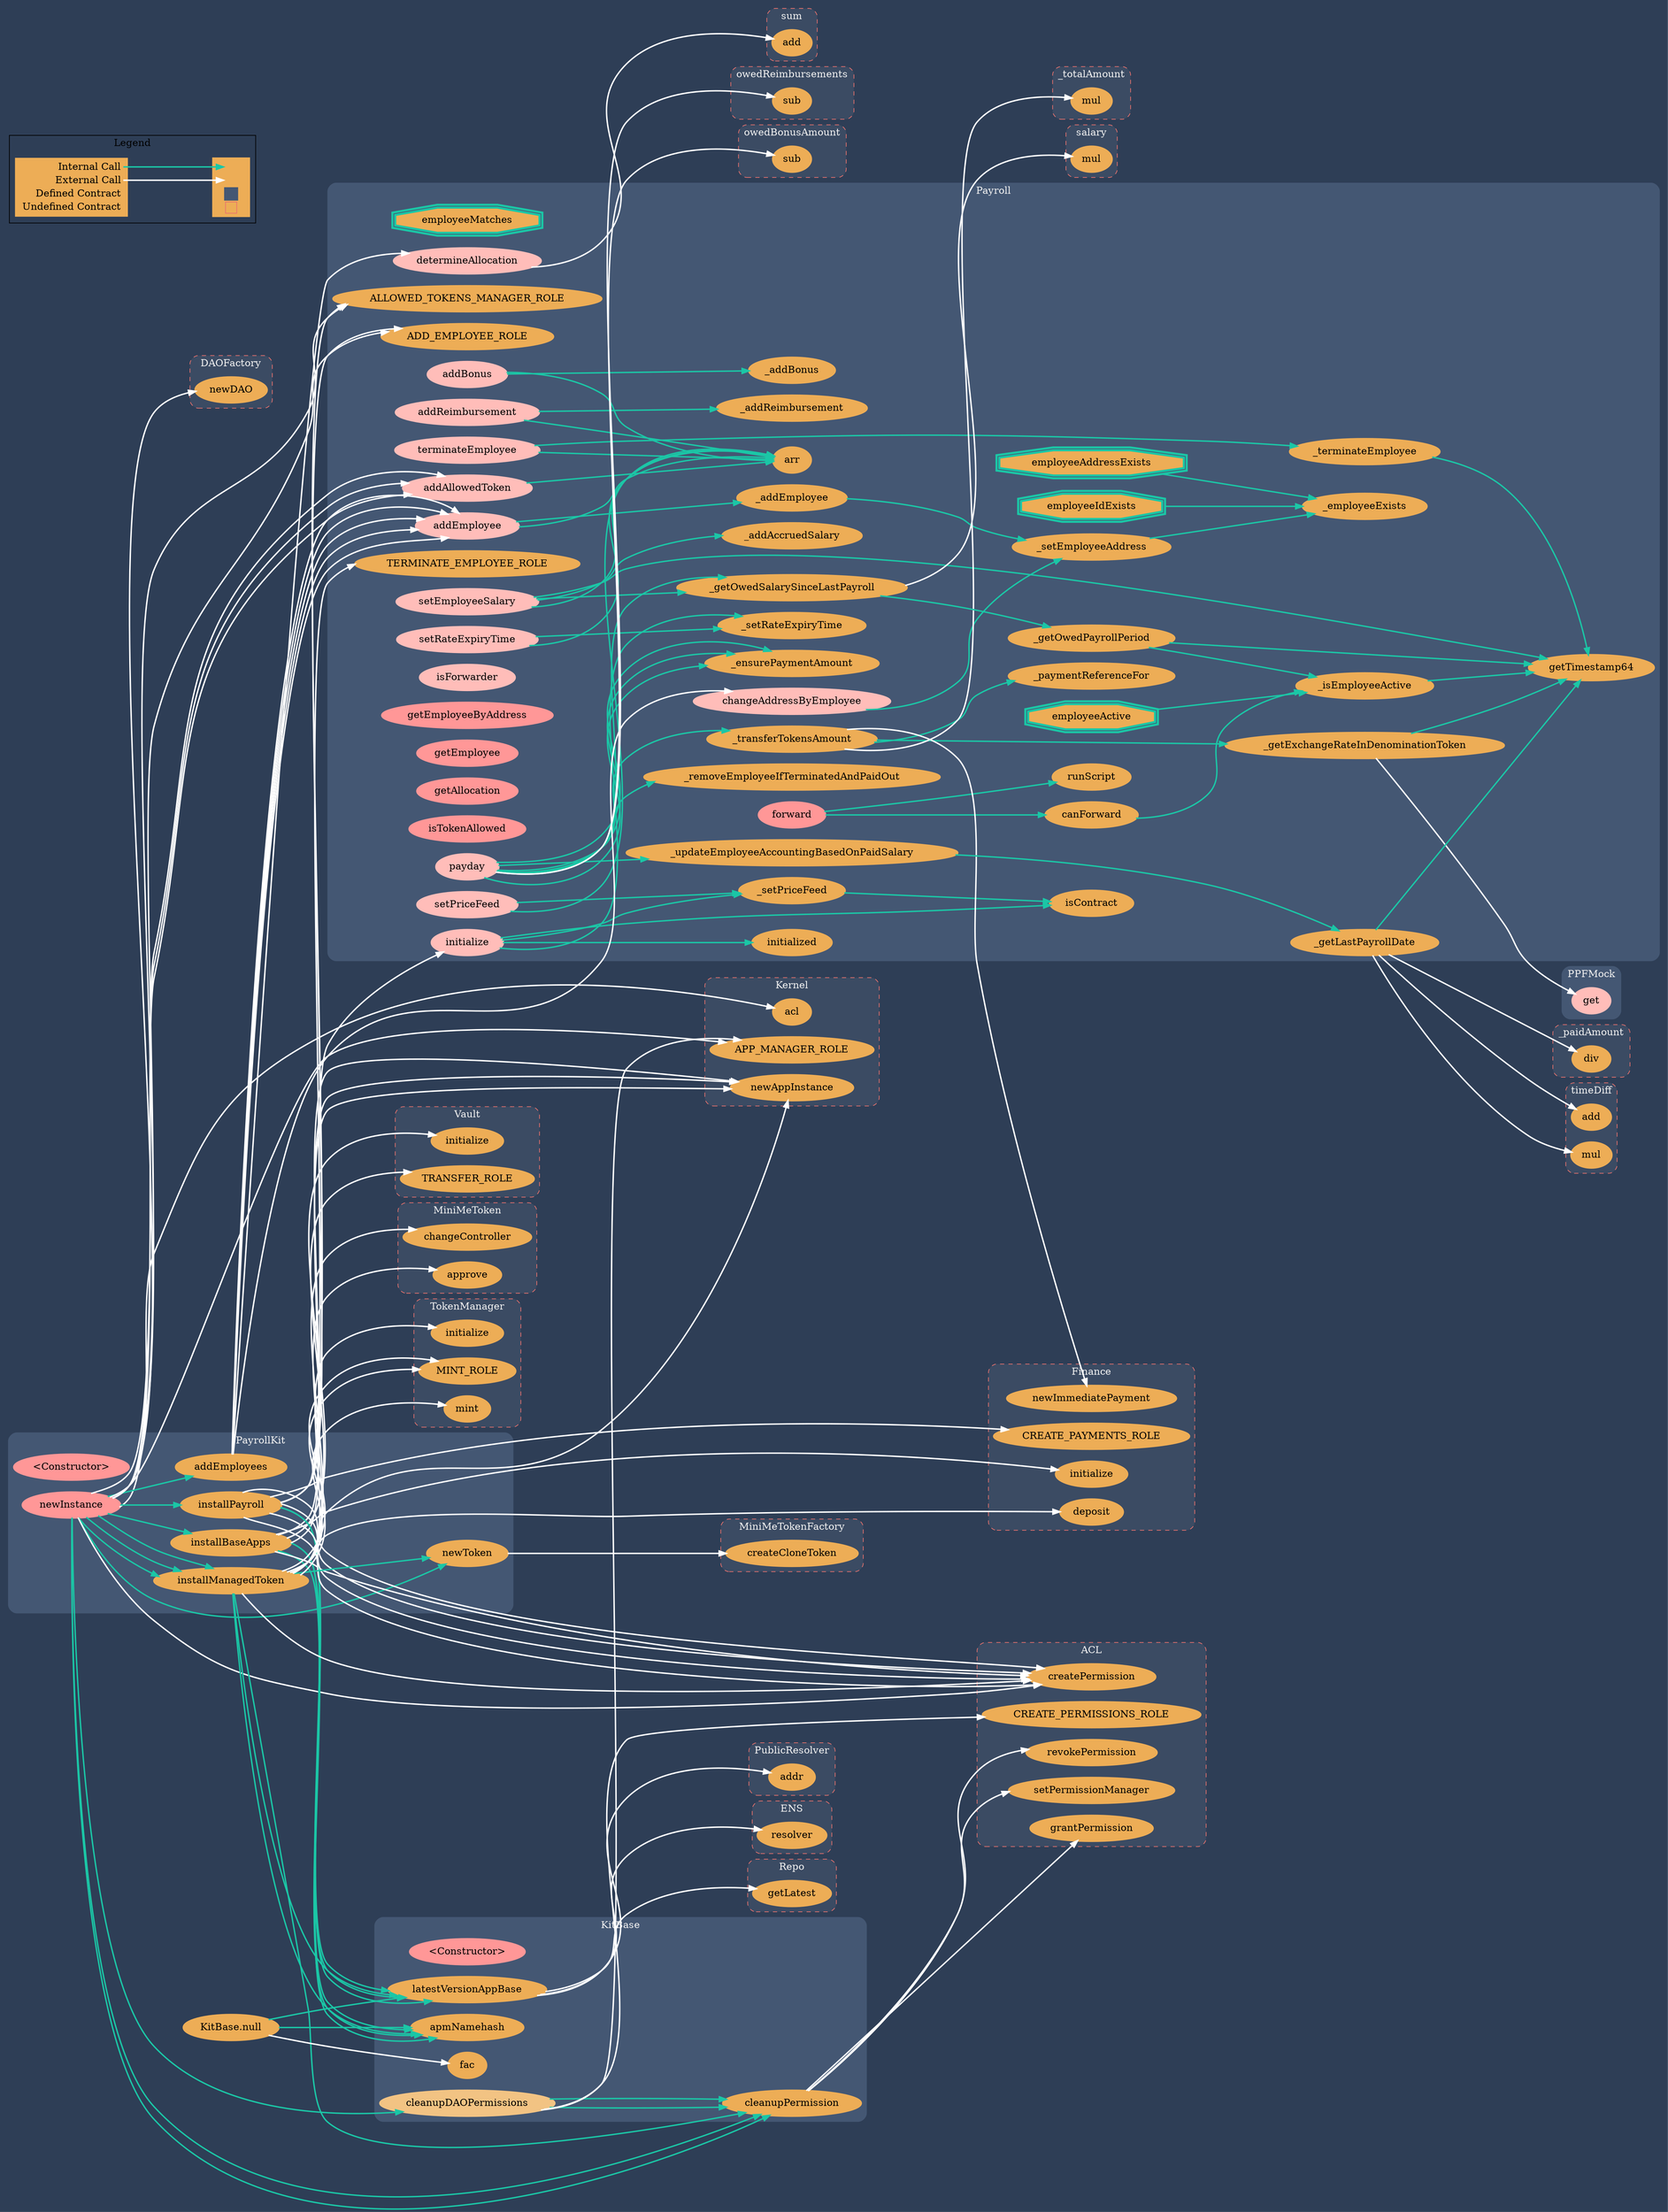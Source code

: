 digraph G {
  graph [ ratio = "auto", page = "100", compound =true, bgcolor = "#2e3e56" ];
  node [ style = "filled", fillcolor = "#edad56", color = "#edad56", penwidth =3 ];
  edge [ color = "#fcfcfc", penwidth =2, fontname = "helvetica Neue Ultra Light" ];
subgraph "clusterPayroll" {
  graph [ label = "Payroll", color = "#445773", fontcolor = "#f0f0f0", style = "rounded", bgcolor = "#445773" ];
  "Payroll.employeeAddressExists" [ label = "employeeAddressExists", color = "#1bc6a6", shape =doubleoctagon ];
  "Payroll.employeeIdExists" [ label = "employeeIdExists", color = "#1bc6a6", shape =doubleoctagon ];
  "Payroll.employeeActive" [ label = "employeeActive", color = "#1bc6a6", shape =doubleoctagon ];
  "Payroll.employeeMatches" [ label = "employeeMatches", color = "#1bc6a6", shape =doubleoctagon ];
  "Payroll.initialize" [ label = "initialize", color = "#ffbdb9", fillcolor = "#ffbdb9" ];
  "Payroll.addAllowedToken" [ label = "addAllowedToken", color = "#ffbdb9", fillcolor = "#ffbdb9" ];
  "Payroll.setPriceFeed" [ label = "setPriceFeed", color = "#ffbdb9", fillcolor = "#ffbdb9" ];
  "Payroll.setRateExpiryTime" [ label = "setRateExpiryTime", color = "#ffbdb9", fillcolor = "#ffbdb9" ];
  "Payroll.addEmployee" [ label = "addEmployee", color = "#ffbdb9", fillcolor = "#ffbdb9" ];
  "Payroll.addBonus" [ label = "addBonus", color = "#ffbdb9", fillcolor = "#ffbdb9" ];
  "Payroll.addReimbursement" [ label = "addReimbursement", color = "#ffbdb9", fillcolor = "#ffbdb9" ];
  "Payroll.setEmployeeSalary" [ label = "setEmployeeSalary", color = "#ffbdb9", fillcolor = "#ffbdb9" ];
  "Payroll.terminateEmployee" [ label = "terminateEmployee", color = "#ffbdb9", fillcolor = "#ffbdb9" ];
  "Payroll.changeAddressByEmployee" [ label = "changeAddressByEmployee", color = "#ffbdb9", fillcolor = "#ffbdb9" ];
  "Payroll.determineAllocation" [ label = "determineAllocation", color = "#ffbdb9", fillcolor = "#ffbdb9" ];
  "Payroll.payday" [ label = "payday", color = "#ffbdb9", fillcolor = "#ffbdb9" ];
  "Payroll.isForwarder" [ label = "isForwarder", color = "#ffbdb9", fillcolor = "#ffbdb9" ];
  "Payroll.forward" [ label = "forward", color = "#FF9797", fillcolor = "#FF9797" ];
  "Payroll.canForward" [ label = "canForward" ];
  "Payroll.getEmployeeByAddress" [ label = "getEmployeeByAddress", color = "#FF9797", fillcolor = "#FF9797" ];
  "Payroll.getEmployee" [ label = "getEmployee", color = "#FF9797", fillcolor = "#FF9797" ];
  "Payroll.getAllocation" [ label = "getAllocation", color = "#FF9797", fillcolor = "#FF9797" ];
  "Payroll.isTokenAllowed" [ label = "isTokenAllowed", color = "#FF9797", fillcolor = "#FF9797" ];
  "Payroll._setPriceFeed" [ label = "_setPriceFeed" ];
  "Payroll._setRateExpiryTime" [ label = "_setRateExpiryTime" ];
  "Payroll._addEmployee" [ label = "_addEmployee" ];
  "Payroll._addBonus" [ label = "_addBonus" ];
  "Payroll._addReimbursement" [ label = "_addReimbursement" ];
  "Payroll._addAccruedSalary" [ label = "_addAccruedSalary" ];
  "Payroll._setEmployeeAddress" [ label = "_setEmployeeAddress" ];
  "Payroll._terminateEmployee" [ label = "_terminateEmployee" ];
  "Payroll._transferTokensAmount" [ label = "_transferTokensAmount" ];
  "Payroll._removeEmployeeIfTerminatedAndPaidOut" [ label = "_removeEmployeeIfTerminatedAndPaidOut" ];
  "Payroll._updateEmployeeAccountingBasedOnPaidSalary" [ label = "_updateEmployeeAccountingBasedOnPaidSalary" ];
  "Payroll._employeeExists" [ label = "_employeeExists" ];
  "Payroll._isEmployeeActive" [ label = "_isEmployeeActive" ];
  "Payroll._getExchangeRateInDenominationToken" [ label = "_getExchangeRateInDenominationToken" ];
  "Payroll._getLastPayrollDate" [ label = "_getLastPayrollDate" ];
  "Payroll._getOwedSalarySinceLastPayroll" [ label = "_getOwedSalarySinceLastPayroll" ];
  "Payroll._getOwedPayrollPeriod" [ label = "_getOwedPayrollPeriod" ];
  "Payroll._paymentReferenceFor" [ label = "_paymentReferenceFor" ];
  "Payroll._ensurePaymentAmount" [ label = "_ensurePaymentAmount" ];
  "Payroll.initialized" [ label = "initialized" ];
  "Payroll.isContract" [ label = "isContract" ];
  "Payroll.arr" [ label = "arr" ];
  "Payroll.getTimestamp64" [ label = "getTimestamp64" ];
  "Payroll.runScript" [ label = "runScript" ];
  "Payroll.ALLOWED_TOKENS_MANAGER_ROLE" [ label = "ALLOWED_TOKENS_MANAGER_ROLE" ];
  "Payroll.ADD_EMPLOYEE_ROLE" [ label = "ADD_EMPLOYEE_ROLE" ];
  "Payroll.TERMINATE_EMPLOYEE_ROLE" [ label = "TERMINATE_EMPLOYEE_ROLE" ];
}

subgraph "clusterPPFMock" {
  graph [ label = "PPFMock", color = "#445773", fontcolor = "#f0f0f0", style = "rounded", bgcolor = "#445773" ];
  "IFeed.get" [ label = "get", color = "#ffbdb9", fillcolor = "#ffbdb9" ];
}

subgraph "clusterKitBase" {
  graph [ label = "KitBase", color = "#445773", fontcolor = "#f0f0f0", style = "rounded", bgcolor = "#445773" ];
  "KitBase.<Constructor>" [ label = "<Constructor>", color = "#FF9797", fillcolor = "#FF9797" ];
  "KitBase.latestVersionAppBase" [ label = "latestVersionAppBase" ];
  "KitBase.cleanupDAOPermissions" [ label = "cleanupDAOPermissions", color = "#f2c383", fillcolor = "#f2c383" ];
  "KitBase.cleanupPermission" [ label = "cleanupPermission" ];
  "KitBase.apmNamehash" [ label = "apmNamehash" ];
  "KitBase.fac" [ label = "fac" ];
}

subgraph "clusterPayrollKit" {
  graph [ label = "PayrollKit", color = "#445773", fontcolor = "#f0f0f0", style = "rounded", bgcolor = "#445773" ];
  "PayrollKit.<Constructor>" [ label = "<Constructor>", color = "#FF9797", fillcolor = "#FF9797" ];
  "PayrollKit.newInstance" [ label = "newInstance", color = "#FF9797", fillcolor = "#FF9797" ];
  "PayrollKit.installBaseApps" [ label = "installBaseApps" ];
  "PayrollKit.installPayroll" [ label = "installPayroll" ];
  "PayrollKit.installManagedToken" [ label = "installManagedToken" ];
  "PayrollKit.newToken" [ label = "newToken" ];
  "PayrollKit.addEmployees" [ label = "addEmployees" ];
}

subgraph "clustersum" {
  graph [ label = "sum", color = "#e8726d", fontcolor = "#f0f0f0", style = "rounded,dashed", bgcolor = "#3b4b63" ];
  "sum.add" [ label = "add" ];
}

subgraph "clusterowedReimbursements" {
  graph [ label = "owedReimbursements", color = "#e8726d", fontcolor = "#f0f0f0", style = "rounded,dashed", bgcolor = "#3b4b63" ];
  "owedReimbursements.sub" [ label = "sub" ];
}

subgraph "clusterowedBonusAmount" {
  graph [ label = "owedBonusAmount", color = "#e8726d", fontcolor = "#f0f0f0", style = "rounded,dashed", bgcolor = "#3b4b63" ];
  "owedBonusAmount.sub" [ label = "sub" ];
}

subgraph "cluster_totalAmount" {
  graph [ label = "_totalAmount", color = "#e8726d", fontcolor = "#f0f0f0", style = "rounded,dashed", bgcolor = "#3b4b63" ];
  "_totalAmount.mul" [ label = "mul" ];
}

subgraph "clusterFinance" {
  graph [ label = "Finance", color = "#e8726d", fontcolor = "#f0f0f0", style = "rounded,dashed", bgcolor = "#3b4b63" ];
  "Finance.newImmediatePayment" [ label = "newImmediatePayment" ];
  "Finance.initialize" [ label = "initialize" ];
  "Finance.CREATE_PAYMENTS_ROLE" [ label = "CREATE_PAYMENTS_ROLE" ];
  "Finance.deposit" [ label = "deposit" ];
}

subgraph "clusterIFeed" {
  graph [ label = "IFeed", color = "#e8726d", fontcolor = "#f0f0f0", style = "rounded,dashed", bgcolor = "#3b4b63" ];
  "IFeed.get" [ label = "get" ];
}

subgraph "cluster_paidAmount" {
  graph [ label = "_paidAmount", color = "#e8726d", fontcolor = "#f0f0f0", style = "rounded,dashed", bgcolor = "#3b4b63" ];
  "_paidAmount.div" [ label = "div" ];
}

subgraph "clustertimeDiff" {
  graph [ label = "timeDiff", color = "#e8726d", fontcolor = "#f0f0f0", style = "rounded,dashed", bgcolor = "#3b4b63" ];
  "timeDiff.mul" [ label = "mul" ];
  "timeDiff.add" [ label = "add" ];
}

subgraph "clustersalary" {
  graph [ label = "salary", color = "#e8726d", fontcolor = "#f0f0f0", style = "rounded,dashed", bgcolor = "#3b4b63" ];
  "salary.mul" [ label = "mul" ];
}

subgraph "clusterPublicResolver" {
  graph [ label = "PublicResolver", color = "#e8726d", fontcolor = "#f0f0f0", style = "rounded,dashed", bgcolor = "#3b4b63" ];
  "PublicResolver.addr" [ label = "addr" ];
}

subgraph "clusterENS" {
  graph [ label = "ENS", color = "#e8726d", fontcolor = "#f0f0f0", style = "rounded,dashed", bgcolor = "#3b4b63" ];
  "ENS.resolver" [ label = "resolver" ];
}

subgraph "clusterRepo" {
  graph [ label = "Repo", color = "#e8726d", fontcolor = "#f0f0f0", style = "rounded,dashed", bgcolor = "#3b4b63" ];
  "Repo.getLatest" [ label = "getLatest" ];
}

subgraph "clusterKernel" {
  graph [ label = "Kernel", color = "#e8726d", fontcolor = "#f0f0f0", style = "rounded,dashed", bgcolor = "#3b4b63" ];
  "Kernel.APP_MANAGER_ROLE" [ label = "APP_MANAGER_ROLE" ];
  "Kernel.acl" [ label = "acl" ];
  "Kernel.newAppInstance" [ label = "newAppInstance" ];
}

subgraph "clusterACL" {
  graph [ label = "ACL", color = "#e8726d", fontcolor = "#f0f0f0", style = "rounded,dashed", bgcolor = "#3b4b63" ];
  "ACL.CREATE_PERMISSIONS_ROLE" [ label = "CREATE_PERMISSIONS_ROLE" ];
  "ACL.grantPermission" [ label = "grantPermission" ];
  "ACL.revokePermission" [ label = "revokePermission" ];
  "ACL.setPermissionManager" [ label = "setPermissionManager" ];
  "ACL.createPermission" [ label = "createPermission" ];
}

subgraph "clusterDAOFactory" {
  graph [ label = "DAOFactory", color = "#e8726d", fontcolor = "#f0f0f0", style = "rounded,dashed", bgcolor = "#3b4b63" ];
  "DAOFactory.newDAO" [ label = "newDAO" ];
}

subgraph "clusterVault" {
  graph [ label = "Vault", color = "#e8726d", fontcolor = "#f0f0f0", style = "rounded,dashed", bgcolor = "#3b4b63" ];
  "Vault.initialize" [ label = "initialize" ];
  "Vault.TRANSFER_ROLE" [ label = "TRANSFER_ROLE" ];
}

subgraph "clusterMiniMeToken" {
  graph [ label = "MiniMeToken", color = "#e8726d", fontcolor = "#f0f0f0", style = "rounded,dashed", bgcolor = "#3b4b63" ];
  "MiniMeToken.changeController" [ label = "changeController" ];
  "MiniMeToken.approve" [ label = "approve" ];
}

subgraph "clusterTokenManager" {
  graph [ label = "TokenManager", color = "#e8726d", fontcolor = "#f0f0f0", style = "rounded,dashed", bgcolor = "#3b4b63" ];
  "TokenManager.initialize" [ label = "initialize" ];
  "TokenManager.MINT_ROLE" [ label = "MINT_ROLE" ];
  "TokenManager.mint" [ label = "mint" ];
}

subgraph "clusterMiniMeTokenFactory" {
  graph [ label = "MiniMeTokenFactory", color = "#e8726d", fontcolor = "#f0f0f0", style = "rounded,dashed", bgcolor = "#3b4b63" ];
  "MiniMeTokenFactory.createCloneToken" [ label = "createCloneToken" ];
}

  "Payroll.employeeAddressExists";
  "Payroll._employeeExists";
  "Payroll.employeeIdExists";
  "Payroll.employeeActive";
  "Payroll._isEmployeeActive";
  "Payroll.initialize";
  "Payroll.initialized";
  "Payroll.isContract";
  "Payroll._setPriceFeed";
  "Payroll._setRateExpiryTime";
  "Payroll.addAllowedToken";
  "Payroll.arr";
  "Payroll.setPriceFeed";
  "Payroll.setRateExpiryTime";
  "Payroll.addEmployee";
  "Payroll._addEmployee";
  "Payroll.addBonus";
  "Payroll._addBonus";
  "Payroll.addReimbursement";
  "Payroll._addReimbursement";
  "Payroll.setEmployeeSalary";
  "Payroll._getOwedSalarySinceLastPayroll";
  "Payroll._addAccruedSalary";
  "Payroll.getTimestamp64";
  "Payroll.terminateEmployee";
  "Payroll._terminateEmployee";
  "Payroll.changeAddressByEmployee";
  "Payroll._setEmployeeAddress";
  "Payroll.determineAllocation";
  "sum.add";
  "Payroll.payday";
  "Payroll._ensurePaymentAmount";
  "Payroll._updateEmployeeAccountingBasedOnPaidSalary";
  "owedReimbursements.sub";
  "owedBonusAmount.sub";
  "Payroll._transferTokensAmount";
  "Payroll._removeEmployeeIfTerminatedAndPaidOut";
  "Payroll.forward";
  "Payroll.canForward";
  "Payroll.runScript";
  "Payroll._paymentReferenceFor";
  "Payroll._getExchangeRateInDenominationToken";
  "_totalAmount.mul";
  "Finance.newImmediatePayment";
  "Payroll._getLastPayrollDate";
  "IFeed.get";
  "_paidAmount.div";
  "timeDiff.mul";
  "timeDiff.add";
  "Payroll._getOwedPayrollPeriod";
  "salary.mul";
  "KitBase.null";
  "KitBase.apmNamehash";
  "KitBase.fac";
  "KitBase.latestVersionAppBase";
  "PublicResolver.addr";
  "ENS.resolver";
  "Repo.getLatest";
  "KitBase.cleanupDAOPermissions";
  "KitBase.cleanupPermission";
  "Kernel.APP_MANAGER_ROLE";
  "ACL.CREATE_PERMISSIONS_ROLE";
  "ACL.grantPermission";
  "ACL.revokePermission";
  "ACL.setPermissionManager";
  "PayrollKit.newInstance";
  "DAOFactory.newDAO";
  "Kernel.acl";
  "PayrollKit.newToken";
  "ACL.createPermission";
  "PayrollKit.installBaseApps";
  "PayrollKit.installPayroll";
  "PayrollKit.installManagedToken";
  "PayrollKit.addEmployees";
  "Payroll.ALLOWED_TOKENS_MANAGER_ROLE";
  "Payroll.ADD_EMPLOYEE_ROLE";
  "Kernel.newAppInstance";
  "Vault.initialize";
  "Finance.initialize";
  "Vault.TRANSFER_ROLE";
  "Finance.CREATE_PAYMENTS_ROLE";
  "Payroll.TERMINATE_EMPLOYEE_ROLE";
  "MiniMeToken.changeController";
  "TokenManager.initialize";
  "TokenManager.MINT_ROLE";
  "TokenManager.mint";
  "MiniMeToken.approve";
  "Finance.deposit";
  "MiniMeTokenFactory.createCloneToken";
  "Payroll.employeeAddressExists" -> "Payroll._employeeExists" [ color = "#1bc6a6" ];
  "Payroll.employeeIdExists" -> "Payroll._employeeExists" [ color = "#1bc6a6" ];
  "Payroll.employeeActive" -> "Payroll._isEmployeeActive" [ color = "#1bc6a6" ];
  "Payroll.initialize" -> "Payroll.initialized" [ color = "#1bc6a6" ];
  "Payroll.initialize" -> "Payroll.isContract" [ color = "#1bc6a6" ];
  "Payroll.initialize" -> "Payroll._setPriceFeed" [ color = "#1bc6a6" ];
  "Payroll.initialize" -> "Payroll._setRateExpiryTime" [ color = "#1bc6a6" ];
  "Payroll.addAllowedToken" -> "Payroll.arr" [ color = "#1bc6a6" ];
  "Payroll.setPriceFeed" -> "Payroll._setPriceFeed" [ color = "#1bc6a6" ];
  "Payroll.setPriceFeed" -> "Payroll.arr" [ color = "#1bc6a6" ];
  "Payroll.setRateExpiryTime" -> "Payroll._setRateExpiryTime" [ color = "#1bc6a6" ];
  "Payroll.setRateExpiryTime" -> "Payroll.arr" [ color = "#1bc6a6" ];
  "Payroll.addEmployee" -> "Payroll._addEmployee" [ color = "#1bc6a6" ];
  "Payroll.addEmployee" -> "Payroll.arr" [ color = "#1bc6a6" ];
  "Payroll.addBonus" -> "Payroll._addBonus" [ color = "#1bc6a6" ];
  "Payroll.addBonus" -> "Payroll.arr" [ color = "#1bc6a6" ];
  "Payroll.addReimbursement" -> "Payroll._addReimbursement" [ color = "#1bc6a6" ];
  "Payroll.addReimbursement" -> "Payroll.arr" [ color = "#1bc6a6" ];
  "Payroll.setEmployeeSalary" -> "Payroll._getOwedSalarySinceLastPayroll" [ color = "#1bc6a6" ];
  "Payroll.setEmployeeSalary" -> "Payroll._addAccruedSalary" [ color = "#1bc6a6" ];
  "Payroll.setEmployeeSalary" -> "Payroll.getTimestamp64" [ color = "#1bc6a6" ];
  "Payroll.setEmployeeSalary" -> "Payroll.arr" [ color = "#1bc6a6" ];
  "Payroll.terminateEmployee" -> "Payroll._terminateEmployee" [ color = "#1bc6a6" ];
  "Payroll.terminateEmployee" -> "Payroll.arr" [ color = "#1bc6a6" ];
  "Payroll.changeAddressByEmployee" -> "Payroll._setEmployeeAddress" [ color = "#1bc6a6" ];
  "Payroll.determineAllocation" -> "sum.add" [ color = "white" ];
  "Payroll.payday" -> "Payroll._getOwedSalarySinceLastPayroll" [ color = "#1bc6a6" ];
  "Payroll.payday" -> "Payroll._ensurePaymentAmount" [ color = "#1bc6a6" ];
  "Payroll.payday" -> "Payroll._updateEmployeeAccountingBasedOnPaidSalary" [ color = "#1bc6a6" ];
  "Payroll.payday" -> "Payroll._ensurePaymentAmount" [ color = "#1bc6a6" ];
  "Payroll.payday" -> "owedReimbursements.sub" [ color = "white" ];
  "Payroll.payday" -> "Payroll._ensurePaymentAmount" [ color = "#1bc6a6" ];
  "Payroll.payday" -> "owedBonusAmount.sub" [ color = "white" ];
  "Payroll.payday" -> "Payroll._transferTokensAmount" [ color = "#1bc6a6" ];
  "Payroll.payday" -> "Payroll._removeEmployeeIfTerminatedAndPaidOut" [ color = "#1bc6a6" ];
  "Payroll.forward" -> "Payroll.canForward" [ color = "#1bc6a6" ];
  "Payroll.forward" -> "Payroll.runScript" [ color = "#1bc6a6" ];
  "Payroll.canForward" -> "Payroll._isEmployeeActive" [ color = "#1bc6a6" ];
  "Payroll._setPriceFeed" -> "Payroll.isContract" [ color = "#1bc6a6" ];
  "Payroll._addEmployee" -> "Payroll._setEmployeeAddress" [ color = "#1bc6a6" ];
  "Payroll._setEmployeeAddress" -> "Payroll._employeeExists" [ color = "#1bc6a6" ];
  "Payroll._terminateEmployee" -> "Payroll.getTimestamp64" [ color = "#1bc6a6" ];
  "Payroll._transferTokensAmount" -> "Payroll._paymentReferenceFor" [ color = "#1bc6a6" ];
  "Payroll._transferTokensAmount" -> "Payroll._getExchangeRateInDenominationToken" [ color = "#1bc6a6" ];
  "Payroll._transferTokensAmount" -> "_totalAmount.mul" [ color = "white" ];
  "Payroll._transferTokensAmount" -> "Finance.newImmediatePayment" [ color = "white" ];
  "Payroll._updateEmployeeAccountingBasedOnPaidSalary" -> "Payroll._getLastPayrollDate" [ color = "#1bc6a6" ];
  "Payroll._isEmployeeActive" -> "Payroll.getTimestamp64" [ color = "#1bc6a6" ];
  "Payroll._getExchangeRateInDenominationToken" -> "IFeed.get" [ color = "white" ];
  "Payroll._getExchangeRateInDenominationToken" -> "Payroll.getTimestamp64" [ color = "#1bc6a6" ];
  "Payroll._getLastPayrollDate" -> "_paidAmount.div" [ color = "white" ];
  "Payroll._getLastPayrollDate" -> "timeDiff.mul" [ color = "white" ];
  "Payroll._getLastPayrollDate" -> "timeDiff.add" [ color = "white" ];
  "Payroll._getLastPayrollDate" -> "Payroll.getTimestamp64" [ color = "#1bc6a6" ];
  "Payroll._getOwedSalarySinceLastPayroll" -> "Payroll._getOwedPayrollPeriod" [ color = "#1bc6a6" ];
  "Payroll._getOwedSalarySinceLastPayroll" -> "salary.mul" [ color = "white" ];
  "Payroll._getOwedPayrollPeriod" -> "Payroll._isEmployeeActive" [ color = "#1bc6a6" ];
  "Payroll._getOwedPayrollPeriod" -> "Payroll.getTimestamp64" [ color = "#1bc6a6" ];
  "KitBase.null" -> "KitBase.apmNamehash" [ color = "#1bc6a6" ];
  "KitBase.null" -> "KitBase.fac" [ color = "white" ];
  "KitBase.null" -> "KitBase.latestVersionAppBase" [ color = "#1bc6a6" ];
  "KitBase.latestVersionAppBase" -> "PublicResolver.addr" [ color = "white" ];
  "KitBase.latestVersionAppBase" -> "ENS.resolver" [ color = "white" ];
  "KitBase.latestVersionAppBase" -> "Repo.getLatest" [ color = "white" ];
  "KitBase.cleanupDAOPermissions" -> "KitBase.cleanupPermission" [ color = "#1bc6a6" ];
  "KitBase.cleanupDAOPermissions" -> "Kernel.APP_MANAGER_ROLE" [ color = "white" ];
  "KitBase.cleanupDAOPermissions" -> "KitBase.cleanupPermission" [ color = "#1bc6a6" ];
  "KitBase.cleanupDAOPermissions" -> "ACL.CREATE_PERMISSIONS_ROLE" [ color = "white" ];
  "KitBase.cleanupPermission" -> "ACL.grantPermission" [ color = "white" ];
  "KitBase.cleanupPermission" -> "ACL.revokePermission" [ color = "white" ];
  "KitBase.cleanupPermission" -> "ACL.setPermissionManager" [ color = "white" ];
  "PayrollKit.newInstance" -> "DAOFactory.newDAO" [ color = "white" ];
  "PayrollKit.newInstance" -> "Kernel.acl" [ color = "white" ];
  "PayrollKit.newInstance" -> "PayrollKit.newToken" [ color = "#1bc6a6" ];
  "PayrollKit.newInstance" -> "ACL.createPermission" [ color = "white" ];
  "PayrollKit.newInstance" -> "Kernel.APP_MANAGER_ROLE" [ color = "white" ];
  "PayrollKit.newInstance" -> "PayrollKit.installBaseApps" [ color = "#1bc6a6" ];
  "PayrollKit.newInstance" -> "PayrollKit.installPayroll" [ color = "#1bc6a6" ];
  "PayrollKit.newInstance" -> "PayrollKit.installManagedToken" [ color = "#1bc6a6" ];
  "PayrollKit.newInstance" -> "Payroll.addAllowedToken" [ color = "white" ];
  "PayrollKit.newInstance" -> "PayrollKit.installManagedToken" [ color = "#1bc6a6" ];
  "PayrollKit.newInstance" -> "Payroll.addAllowedToken" [ color = "white" ];
  "PayrollKit.newInstance" -> "PayrollKit.installManagedToken" [ color = "#1bc6a6" ];
  "PayrollKit.newInstance" -> "Payroll.addAllowedToken" [ color = "white" ];
  "PayrollKit.newInstance" -> "PayrollKit.addEmployees" [ color = "#1bc6a6" ];
  "PayrollKit.newInstance" -> "KitBase.cleanupDAOPermissions" [ color = "#1bc6a6" ];
  "PayrollKit.newInstance" -> "KitBase.cleanupPermission" [ color = "#1bc6a6" ];
  "PayrollKit.newInstance" -> "Payroll.ALLOWED_TOKENS_MANAGER_ROLE" [ color = "white" ];
  "PayrollKit.newInstance" -> "KitBase.cleanupPermission" [ color = "#1bc6a6" ];
  "PayrollKit.newInstance" -> "Payroll.ADD_EMPLOYEE_ROLE" [ color = "white" ];
  "PayrollKit.installBaseApps" -> "KitBase.apmNamehash" [ color = "#1bc6a6" ];
  "PayrollKit.installBaseApps" -> "KitBase.apmNamehash" [ color = "#1bc6a6" ];
  "PayrollKit.installBaseApps" -> "Kernel.newAppInstance" [ color = "white" ];
  "PayrollKit.installBaseApps" -> "KitBase.latestVersionAppBase" [ color = "#1bc6a6" ];
  "PayrollKit.installBaseApps" -> "Kernel.newAppInstance" [ color = "white" ];
  "PayrollKit.installBaseApps" -> "KitBase.latestVersionAppBase" [ color = "#1bc6a6" ];
  "PayrollKit.installBaseApps" -> "Vault.initialize" [ color = "white" ];
  "PayrollKit.installBaseApps" -> "Finance.initialize" [ color = "white" ];
  "PayrollKit.installBaseApps" -> "ACL.createPermission" [ color = "white" ];
  "PayrollKit.installBaseApps" -> "Vault.TRANSFER_ROLE" [ color = "white" ];
  "PayrollKit.installPayroll" -> "KitBase.apmNamehash" [ color = "#1bc6a6" ];
  "PayrollKit.installPayroll" -> "Kernel.newAppInstance" [ color = "white" ];
  "PayrollKit.installPayroll" -> "KitBase.latestVersionAppBase" [ color = "#1bc6a6" ];
  "PayrollKit.installPayroll" -> "Payroll.initialize" [ color = "white" ];
  "PayrollKit.installPayroll" -> "ACL.createPermission" [ color = "white" ];
  "PayrollKit.installPayroll" -> "Finance.CREATE_PAYMENTS_ROLE" [ color = "white" ];
  "PayrollKit.installPayroll" -> "ACL.createPermission" [ color = "white" ];
  "PayrollKit.installPayroll" -> "Payroll.TERMINATE_EMPLOYEE_ROLE" [ color = "white" ];
  "PayrollKit.installPayroll" -> "ACL.createPermission" [ color = "white" ];
  "PayrollKit.installPayroll" -> "Payroll.ALLOWED_TOKENS_MANAGER_ROLE" [ color = "white" ];
  "PayrollKit.installPayroll" -> "ACL.createPermission" [ color = "white" ];
  "PayrollKit.installPayroll" -> "Payroll.ADD_EMPLOYEE_ROLE" [ color = "white" ];
  "PayrollKit.installManagedToken" -> "KitBase.apmNamehash" [ color = "#1bc6a6" ];
  "PayrollKit.installManagedToken" -> "PayrollKit.newToken" [ color = "#1bc6a6" ];
  "PayrollKit.installManagedToken" -> "Kernel.newAppInstance" [ color = "white" ];
  "PayrollKit.installManagedToken" -> "KitBase.latestVersionAppBase" [ color = "#1bc6a6" ];
  "PayrollKit.installManagedToken" -> "MiniMeToken.changeController" [ color = "white" ];
  "PayrollKit.installManagedToken" -> "TokenManager.initialize" [ color = "white" ];
  "PayrollKit.installManagedToken" -> "ACL.createPermission" [ color = "white" ];
  "PayrollKit.installManagedToken" -> "TokenManager.MINT_ROLE" [ color = "white" ];
  "PayrollKit.installManagedToken" -> "TokenManager.mint" [ color = "white" ];
  "PayrollKit.installManagedToken" -> "MiniMeToken.approve" [ color = "white" ];
  "PayrollKit.installManagedToken" -> "Finance.deposit" [ color = "white" ];
  "PayrollKit.installManagedToken" -> "KitBase.cleanupPermission" [ color = "#1bc6a6" ];
  "PayrollKit.installManagedToken" -> "TokenManager.MINT_ROLE" [ color = "white" ];
  "PayrollKit.newToken" -> "MiniMeTokenFactory.createCloneToken" [ color = "white" ];
  "PayrollKit.addEmployees" -> "Payroll.addEmployee" [ color = "white" ];
  "PayrollKit.addEmployees" -> "Payroll.determineAllocation" [ color = "white" ];
  "PayrollKit.addEmployees" -> "Payroll.changeAddressByEmployee" [ color = "white" ];
  "PayrollKit.addEmployees" -> "Payroll.addEmployee" [ color = "white" ];
  "PayrollKit.addEmployees" -> "Payroll.addEmployee" [ color = "white" ];
  "PayrollKit.addEmployees" -> "Payroll.addEmployee" [ color = "white" ];
  "PayrollKit.addEmployees" -> "Payroll.addEmployee" [ color = "white" ];


rankdir=LR
node [shape=plaintext]
subgraph cluster_01 { 
label = "Legend";
key [label=<<table border="0" cellpadding="2" cellspacing="0" cellborder="0">
  <tr><td align="right" port="i1">Internal Call</td></tr>
  <tr><td align="right" port="i2">External Call</td></tr>
  <tr><td align="right" port="i3">Defined Contract</td></tr>
  <tr><td align="right" port="i4">Undefined Contract</td></tr>
  </table>>]
key2 [label=<<table border="0" cellpadding="2" cellspacing="0" cellborder="0">
  <tr><td port="i1">&nbsp;&nbsp;&nbsp;</td></tr>
  <tr><td port="i2">&nbsp;&nbsp;&nbsp;</td></tr>
  <tr><td port="i3" bgcolor="#445773">&nbsp;&nbsp;&nbsp;</td></tr>
  <tr><td port="i4">
    <table border="1" cellborder="0" cellspacing="0" cellpadding="7" color="#e8726d">
      <tr>
       <td></td>
      </tr>
     </table>
  </td></tr>
  </table>>]
key:i1:e -> key2:i1:w [color="#1bc6a6"]
key:i2:e -> key2:i2:w [color="white"]
}
}

